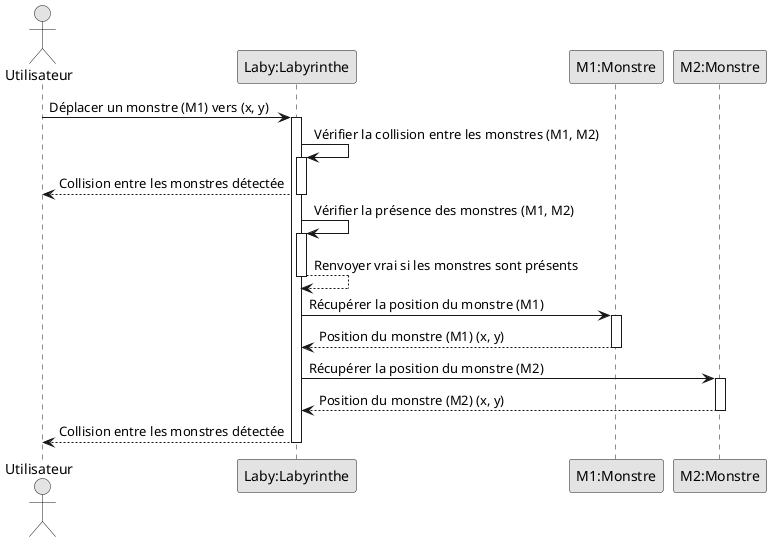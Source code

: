 @startuml
skinparam monochrome true

actor Utilisateur

participant "Laby:Labyrinthe" as Laby
participant "M1:Monstre" as M1
participant "M2:Monstre" as M2

Utilisateur -> Laby: Déplacer un monstre (M1) vers (x, y)
activate Laby

Laby -> Laby: Vérifier la collision entre les monstres (M1, M2)
activate Laby
Laby --> Utilisateur: Collision entre les monstres détectée
deactivate Laby

Laby -> Laby: Vérifier la présence des monstres (M1, M2)
activate Laby
Laby --> Laby: Renvoyer vrai si les monstres sont présents
deactivate Laby

Laby -> M1: Récupérer la position du monstre (M1)
activate M1
M1 --> Laby: Position du monstre (M1) (x, y)
deactivate M1

Laby -> M2: Récupérer la position du monstre (M2)
activate M2
M2 --> Laby: Position du monstre (M2) (x, y)
deactivate M2

Laby --> Utilisateur: Collision entre les monstres détectée
deactivate Laby

@enduml
